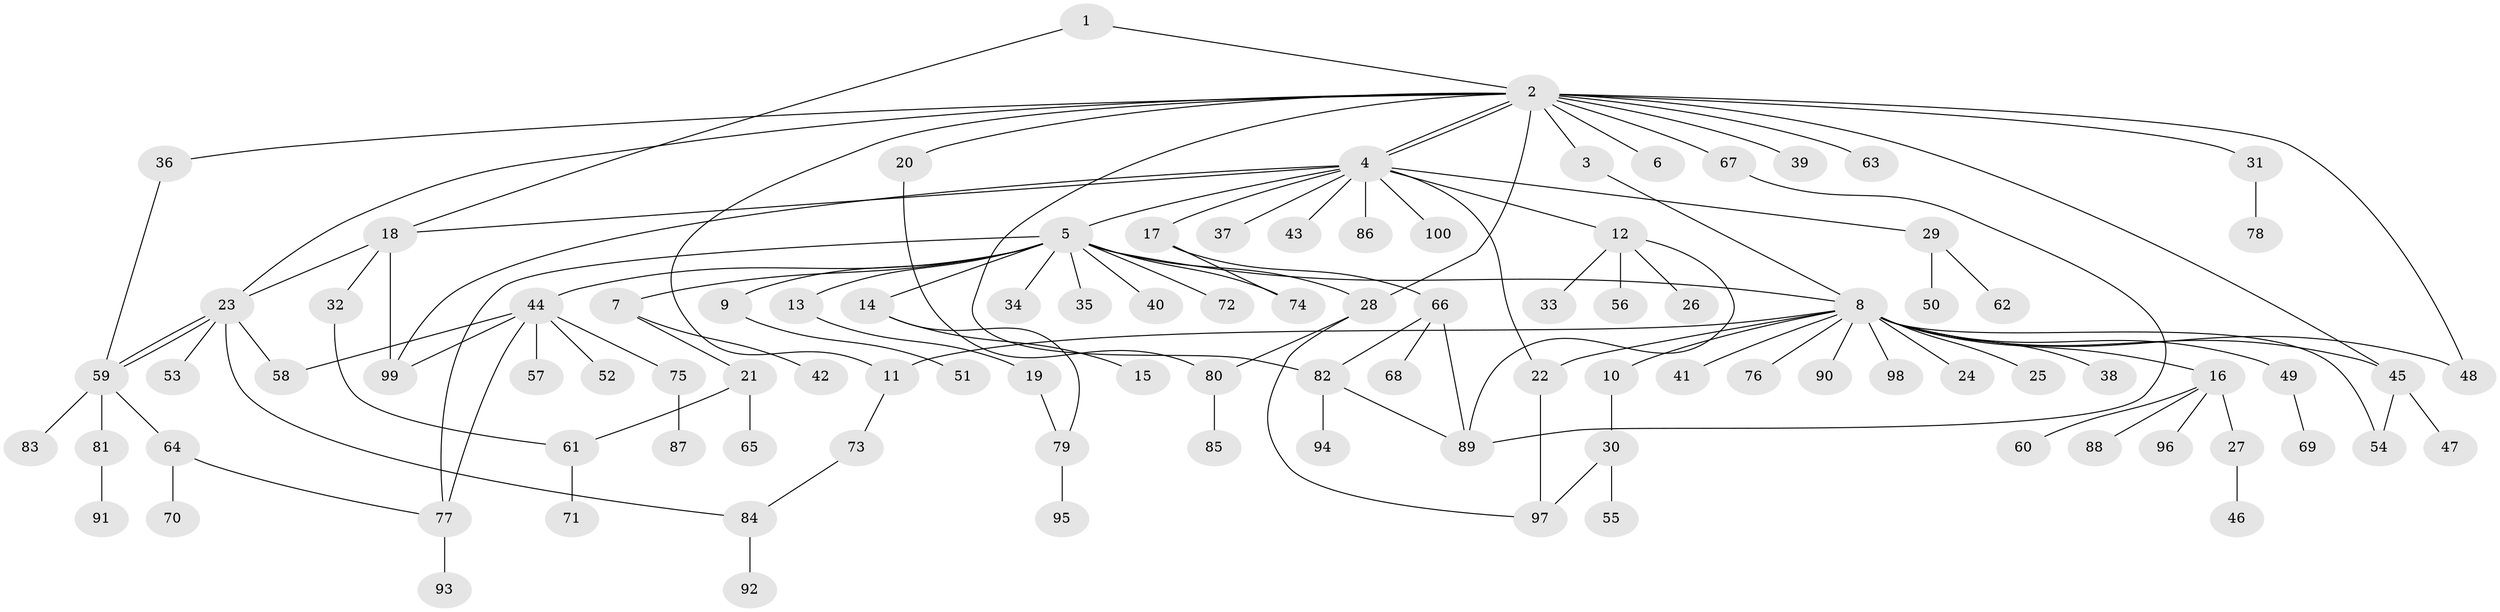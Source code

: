 // Generated by graph-tools (version 1.1) at 2025/38/02/21/25 10:38:54]
// undirected, 100 vertices, 127 edges
graph export_dot {
graph [start="1"]
  node [color=gray90,style=filled];
  1;
  2;
  3;
  4;
  5;
  6;
  7;
  8;
  9;
  10;
  11;
  12;
  13;
  14;
  15;
  16;
  17;
  18;
  19;
  20;
  21;
  22;
  23;
  24;
  25;
  26;
  27;
  28;
  29;
  30;
  31;
  32;
  33;
  34;
  35;
  36;
  37;
  38;
  39;
  40;
  41;
  42;
  43;
  44;
  45;
  46;
  47;
  48;
  49;
  50;
  51;
  52;
  53;
  54;
  55;
  56;
  57;
  58;
  59;
  60;
  61;
  62;
  63;
  64;
  65;
  66;
  67;
  68;
  69;
  70;
  71;
  72;
  73;
  74;
  75;
  76;
  77;
  78;
  79;
  80;
  81;
  82;
  83;
  84;
  85;
  86;
  87;
  88;
  89;
  90;
  91;
  92;
  93;
  94;
  95;
  96;
  97;
  98;
  99;
  100;
  1 -- 2;
  1 -- 18;
  2 -- 3;
  2 -- 4;
  2 -- 4;
  2 -- 6;
  2 -- 11;
  2 -- 20;
  2 -- 23;
  2 -- 28;
  2 -- 31;
  2 -- 36;
  2 -- 39;
  2 -- 45;
  2 -- 48;
  2 -- 63;
  2 -- 67;
  2 -- 82;
  3 -- 8;
  4 -- 5;
  4 -- 12;
  4 -- 17;
  4 -- 18;
  4 -- 22;
  4 -- 29;
  4 -- 37;
  4 -- 43;
  4 -- 86;
  4 -- 99;
  4 -- 100;
  5 -- 7;
  5 -- 8;
  5 -- 9;
  5 -- 13;
  5 -- 14;
  5 -- 28;
  5 -- 34;
  5 -- 35;
  5 -- 40;
  5 -- 44;
  5 -- 72;
  5 -- 74;
  5 -- 77;
  7 -- 21;
  7 -- 42;
  8 -- 10;
  8 -- 11;
  8 -- 16;
  8 -- 22;
  8 -- 24;
  8 -- 25;
  8 -- 38;
  8 -- 41;
  8 -- 45;
  8 -- 48;
  8 -- 49;
  8 -- 54;
  8 -- 76;
  8 -- 90;
  8 -- 98;
  9 -- 51;
  10 -- 30;
  11 -- 73;
  12 -- 26;
  12 -- 33;
  12 -- 56;
  12 -- 89;
  13 -- 19;
  14 -- 15;
  14 -- 79;
  16 -- 27;
  16 -- 60;
  16 -- 88;
  16 -- 96;
  17 -- 66;
  17 -- 74;
  18 -- 23;
  18 -- 32;
  18 -- 99;
  19 -- 79;
  20 -- 80;
  21 -- 61;
  21 -- 65;
  22 -- 97;
  23 -- 53;
  23 -- 58;
  23 -- 59;
  23 -- 59;
  23 -- 84;
  27 -- 46;
  28 -- 80;
  28 -- 97;
  29 -- 50;
  29 -- 62;
  30 -- 55;
  30 -- 97;
  31 -- 78;
  32 -- 61;
  36 -- 59;
  44 -- 52;
  44 -- 57;
  44 -- 58;
  44 -- 75;
  44 -- 77;
  44 -- 99;
  45 -- 47;
  45 -- 54;
  49 -- 69;
  59 -- 64;
  59 -- 81;
  59 -- 83;
  61 -- 71;
  64 -- 70;
  64 -- 77;
  66 -- 68;
  66 -- 82;
  66 -- 89;
  67 -- 89;
  73 -- 84;
  75 -- 87;
  77 -- 93;
  79 -- 95;
  80 -- 85;
  81 -- 91;
  82 -- 89;
  82 -- 94;
  84 -- 92;
}
